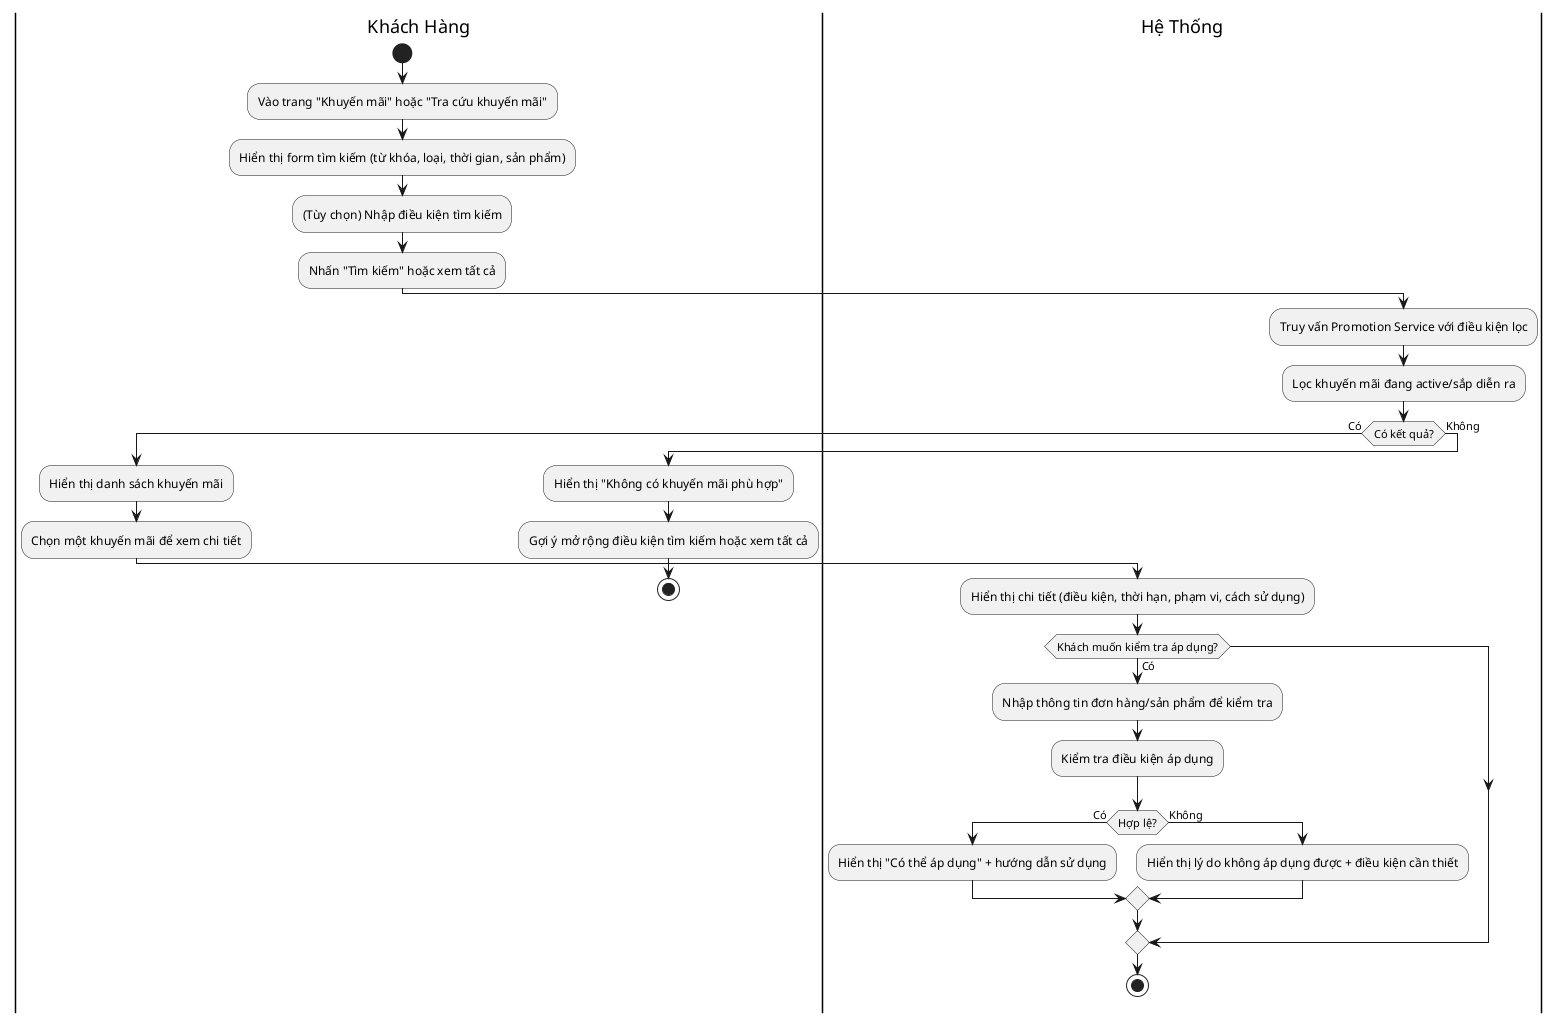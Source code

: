 @startuml tra-cuu-khuyen-mai
|Khách Hàng|
start
:Vào trang "Khuyến mãi" hoặc "Tra cứu khuyến mãi";
:Hiển thị form tìm kiếm (từ khóa, loại, thời gian, sản phẩm);
:(Tùy chọn) Nhập điều kiện tìm kiếm;
:Nhấn "Tìm kiếm" hoặc xem tất cả;
|Hệ Thống|
:Truy vấn Promotion Service với điều kiện lọc;
:Lọc khuyến mãi đang active/sắp diễn ra;
if (Có kết quả?) then (Có)
  |Khách Hàng|
  :Hiển thị danh sách khuyến mãi;
  :Chọn một khuyến mãi để xem chi tiết;
  |Hệ Thống|
  :Hiển thị chi tiết (điều kiện, thời hạn, phạm vi, cách sử dụng);
  if (Khách muốn kiểm tra áp dụng?) then (Có)
    :Nhập thông tin đơn hàng/sản phẩm để kiểm tra;
    :Kiểm tra điều kiện áp dụng;
    if (Hợp lệ?) then (Có)
      :Hiển thị "Có thể áp dụng" + hướng dẫn sử dụng;
    else (Không)
      :Hiển thị lý do không áp dụng được + điều kiện cần thiết;
    endif
  endif
  stop
else (Không)
  |Khách Hàng|
  :Hiển thị "Không có khuyến mãi phù hợp";
  :Gợi ý mở rộng điều kiện tìm kiếm hoặc xem tất cả;
  stop
endif
@enduml